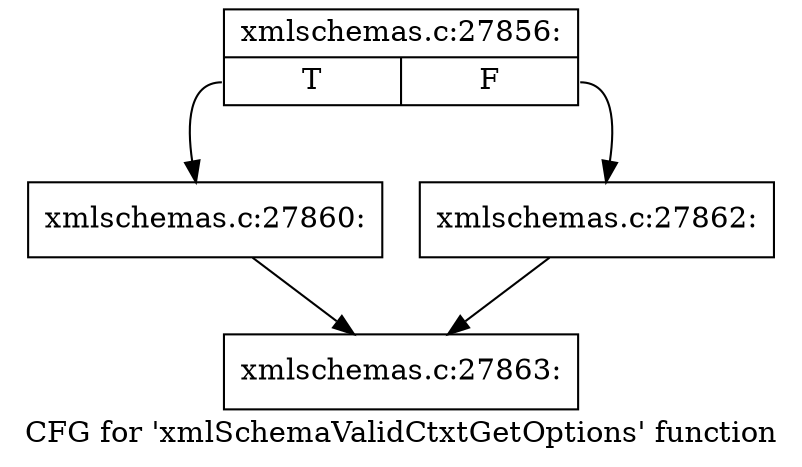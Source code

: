 digraph "CFG for 'xmlSchemaValidCtxtGetOptions' function" {
	label="CFG for 'xmlSchemaValidCtxtGetOptions' function";

	Node0x4a9b530 [shape=record,label="{xmlschemas.c:27856:|{<s0>T|<s1>F}}"];
	Node0x4a9b530:s0 -> Node0x4a9b660;
	Node0x4a9b530:s1 -> Node0x4a9b700;
	Node0x4a9b660 [shape=record,label="{xmlschemas.c:27860:}"];
	Node0x4a9b660 -> Node0x4a9b860;
	Node0x4a9b700 [shape=record,label="{xmlschemas.c:27862:}"];
	Node0x4a9b700 -> Node0x4a9b860;
	Node0x4a9b860 [shape=record,label="{xmlschemas.c:27863:}"];
}
